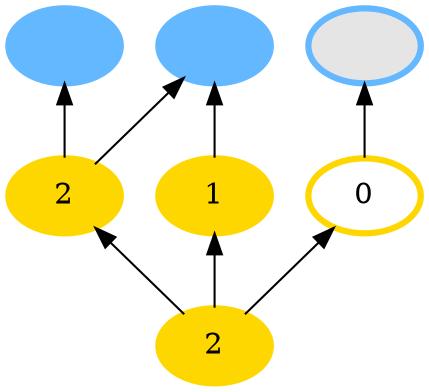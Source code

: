digraph {
rankdir=BT
fontsize=24
1["style" ="filled" "color" ="gold" "label" ="2" "shape" ="ellipse" "fillcolor" ="gold" "penwidth" ="3" ]
2["style" ="filled" "color" ="gold" "label" ="2" "shape" ="ellipse" "fillcolor" ="gold" "penwidth" ="3" ]
3["style" ="filled" "color" ="gold" "label" ="1" "shape" ="ellipse" "fillcolor" ="gold" "penwidth" ="3" ]
4["style" ="filled" "color" ="gold" "label" ="0" "shape" ="ellipse" "fillcolor" ="white" "penwidth" ="3" ]
5["style" ="filled" "color" ="steelblue1" "label" ="" "shape" ="ellipse" "fillcolor" ="steelblue1" "penwidth" ="3" ]
6["style" ="filled" "color" ="steelblue1" "label" ="" "shape" ="ellipse" "fillcolor" ="steelblue1" "penwidth" ="3" ]
7["style" ="filled" "color" ="steelblue1" "label" ="" "shape" ="ellipse" "fillcolor" ="grey90" "penwidth" ="3" ]
1 -> 2["color" ="black" "style" ="solid" "arrowhead" ="normal" ]
1 -> 3["color" ="black" "style" ="solid" "arrowhead" ="normal" ]
1 -> 4["color" ="black" "style" ="solid" "arrowhead" ="normal" ]
2 -> 5["color" ="black" "style" ="solid" "arrowhead" ="normal" ]
2 -> 6["color" ="black" "style" ="solid" "arrowhead" ="normal" ]
3 -> 6["color" ="black" "style" ="solid" "arrowhead" ="normal" ]
4 -> 7["color" ="black" "style" ="solid" "arrowhead" ="normal" ]
}